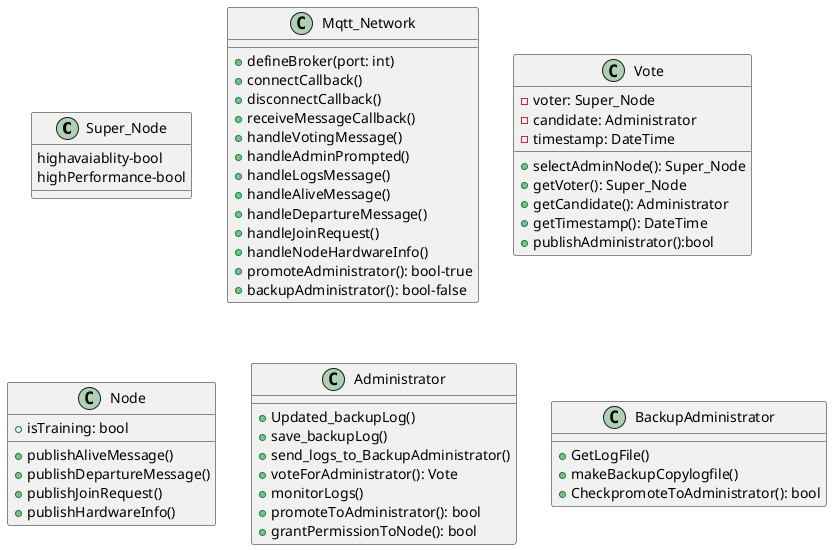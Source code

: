@startuml
!define RECTANGLE class

RECTANGLE Super_Node{
  highavaiablity-bool
  highPerformance-bool

}


RECTANGLE Mqtt_Network {
  + defineBroker(port: int)
  + connectCallback()
  + disconnectCallback()
  + receiveMessageCallback()
  + handleVotingMessage()
  + handleAdminPrompted()
  + handleLogsMessage()
  + handleAliveMessage()
  + handleDepartureMessage()
  + handleJoinRequest()
  + handleNodeHardwareInfo()
  + promoteAdministrator(): bool-true
  + backupAdministrator(): bool-false
}

RECTANGLE Vote {
  - voter: Super_Node
  - candidate: Administrator
  - timestamp: DateTime
  + selectAdminNode(): Super_Node
  + getVoter(): Super_Node
  + getCandidate(): Administrator
  + getTimestamp(): DateTime
  + publishAdministrator():bool
}



RECTANGLE Node {
  + publishAliveMessage()
  + publishDepartureMessage()
  + publishJoinRequest()
  + isTraining: bool
  + publishHardwareInfo()
}

RECTANGLE Administrator {
  + Updated_backupLog()
  + save_backupLog()
  + send_logs_to_BackupAdministrator()
  + voteForAdministrator(): Vote
  + monitorLogs()
  + promoteToAdministrator(): bool
  + grantPermissionToNode(): bool
}

RECTANGLE BackupAdministrator {
  + GetLogFile()
  + makeBackupCopylogfile()
  + CheckpromoteToAdministrator(): bool
}


@enduml
wrte description and do not specify plant UML